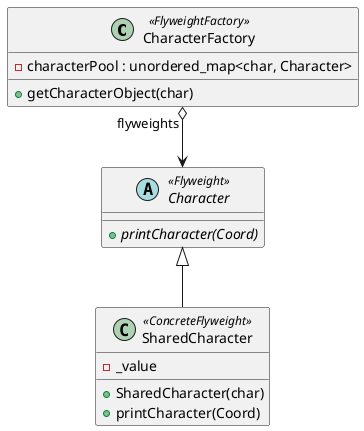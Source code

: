 @startuml
class CharacterFactory <<FlyweightFactory>> {
    -characterPool : unordered_map<char, Character>
    +getCharacterObject(char)
}

abstract class Character <<Flyweight>> {
    +{abstract} printCharacter(Coord)
}

class SharedCharacter <<ConcreteFlyweight>> {
    -_value
    +SharedCharacter(char)
    +printCharacter(Coord)
}

CharacterFactory "flyweights" o--> Character
Character <|-- SharedCharacter
@enduml

